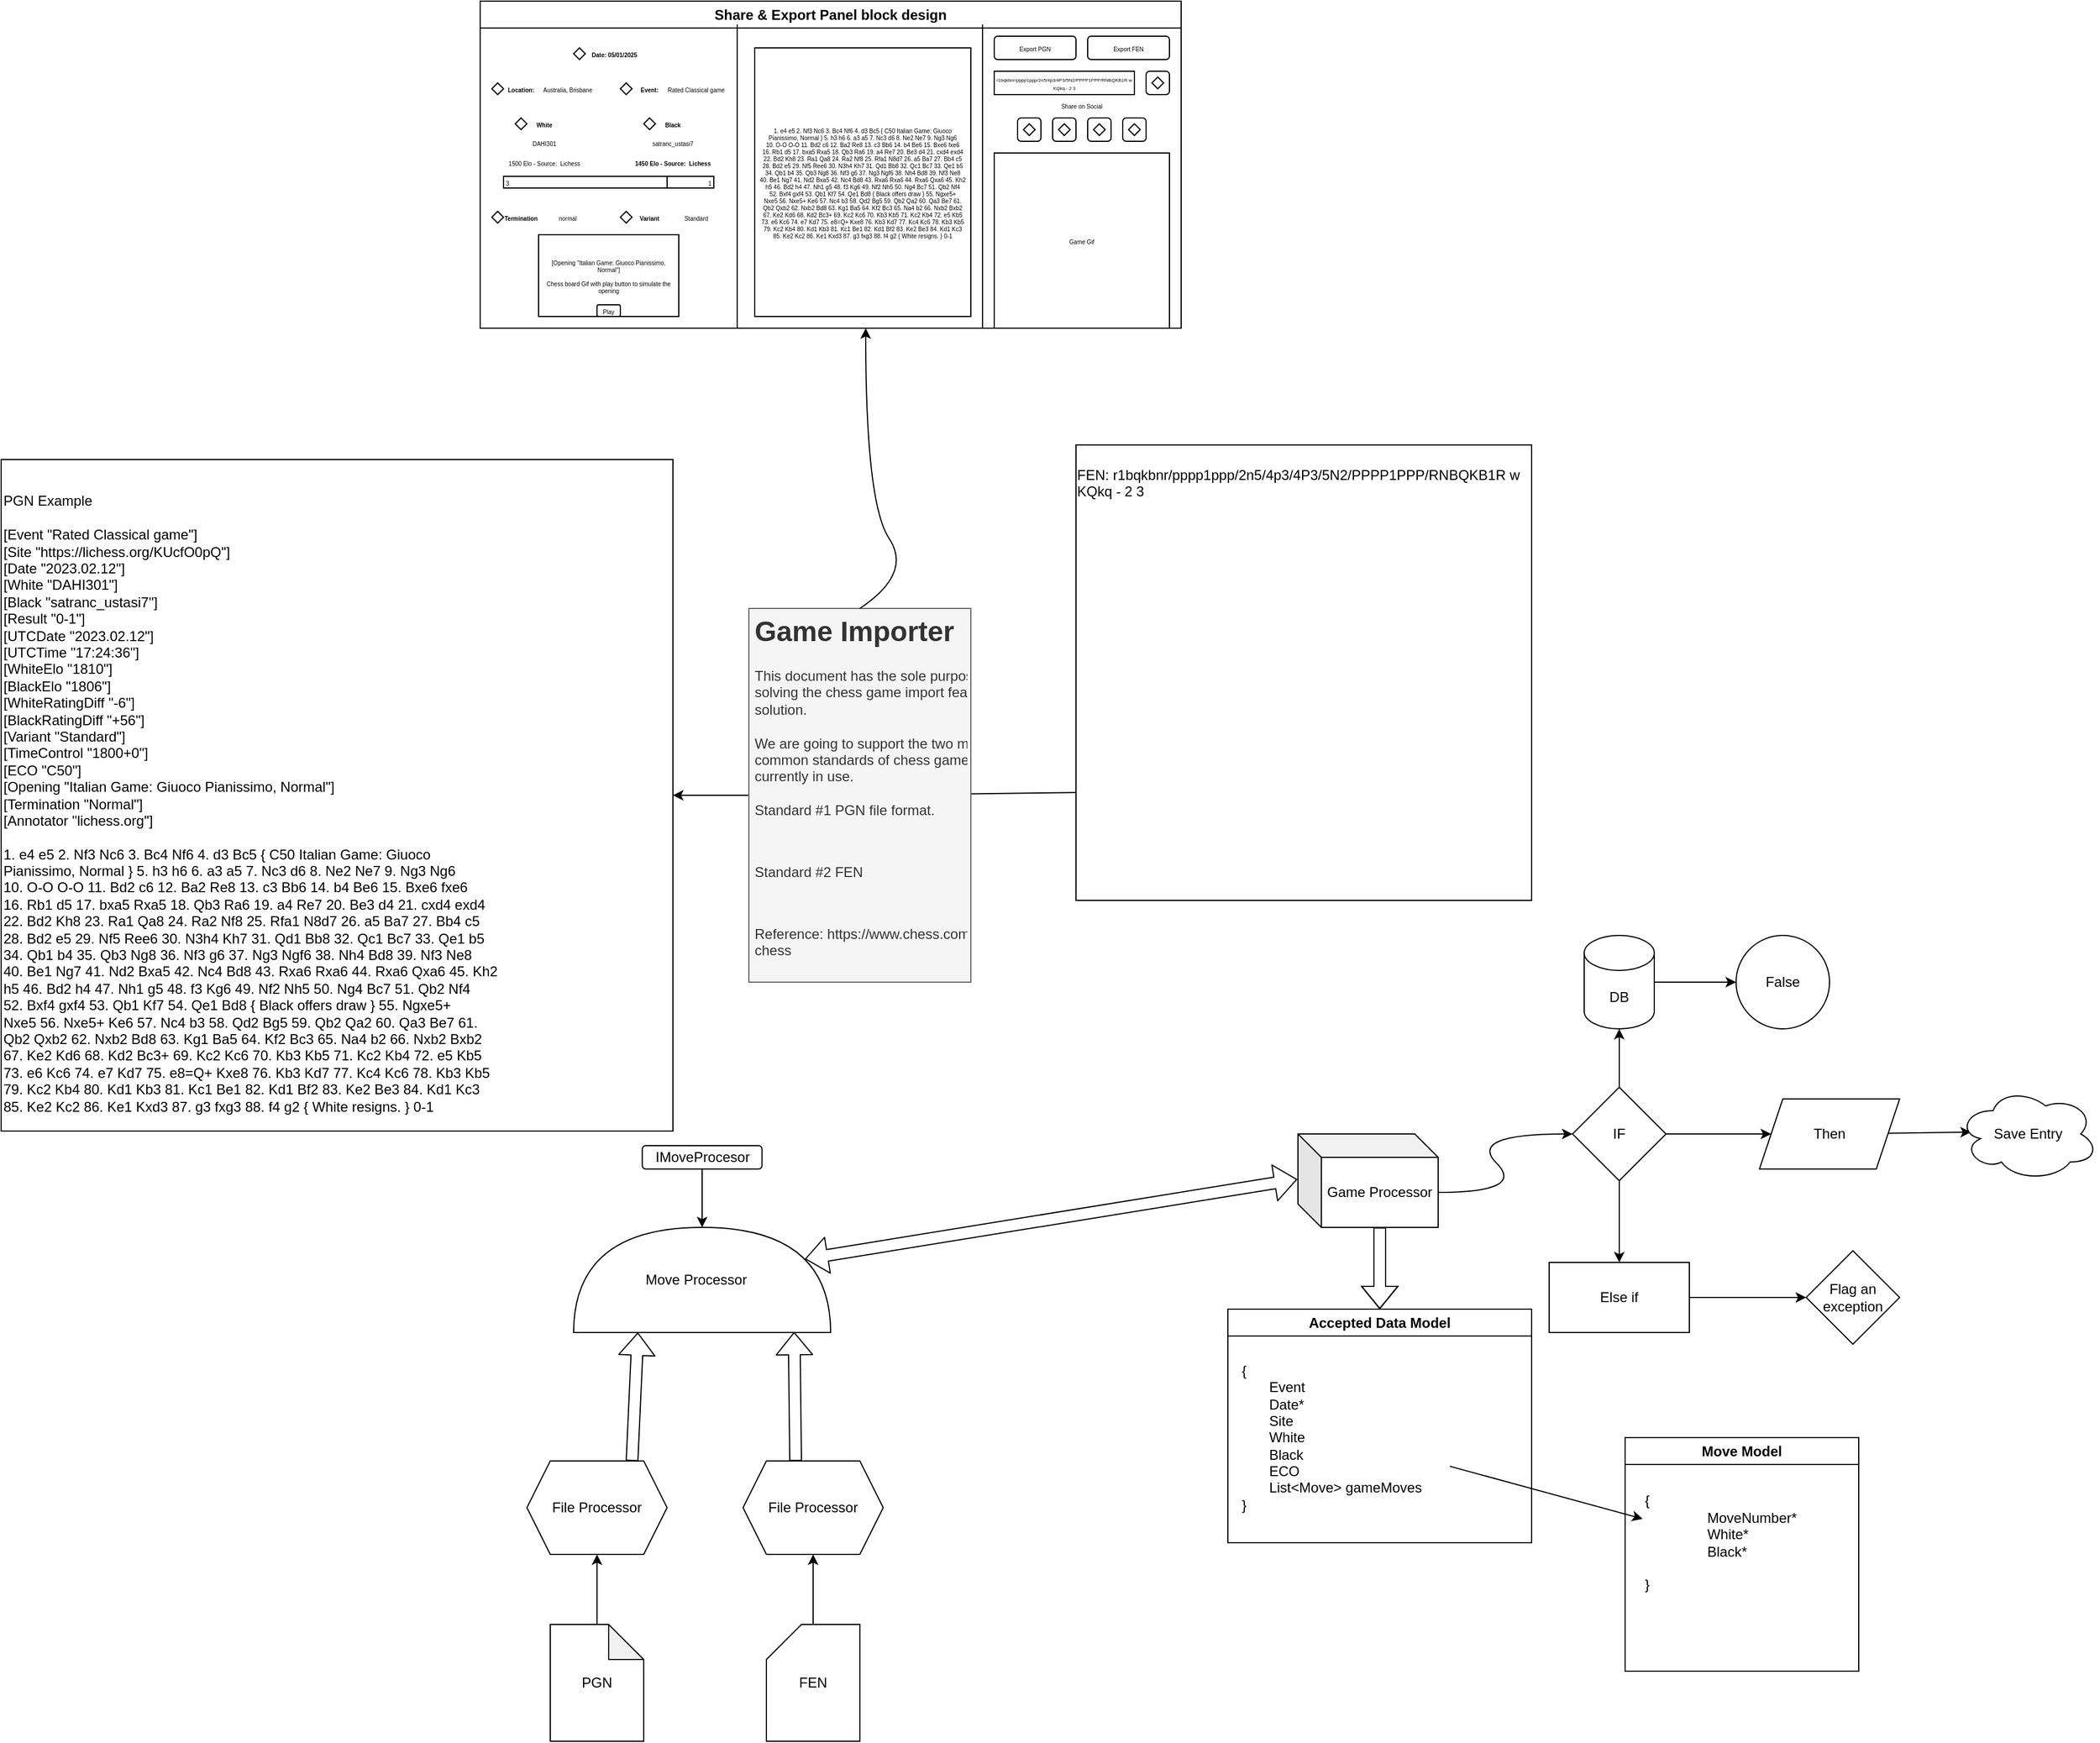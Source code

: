 <mxfile>
    <diagram id="cmecJaTW8b3Xt6wgYi1p" name="Page-1">
        <mxGraphModel dx="1493" dy="1635" grid="1" gridSize="10" guides="1" tooltips="1" connect="1" arrows="1" fold="1" page="1" pageScale="1" pageWidth="850" pageHeight="1100" math="0" shadow="0">
            <root>
                <mxCell id="0"/>
                <mxCell id="1" parent="0"/>
                <mxCell id="4" style="edgeStyle=none;html=1;" parent="1" source="2" target="3" edge="1">
                    <mxGeometry relative="1" as="geometry"/>
                </mxCell>
                <mxCell id="6" style="edgeStyle=none;html=1;entryX=1;entryY=0.75;entryDx=0;entryDy=0;" parent="1" source="2" target="5" edge="1">
                    <mxGeometry relative="1" as="geometry"/>
                </mxCell>
                <mxCell id="2" value="&lt;h1&gt;Game Importer&lt;/h1&gt;&lt;p&gt;This document has the sole purpose of solving the chess game import feature in our solution.&amp;nbsp;&lt;br&gt;&lt;br&gt;We are going to support the two most common standards of chess game files currently in use.&lt;br&gt;&lt;br&gt;Standard #1 PGN file format.&lt;/p&gt;&lt;p&gt;&lt;br&gt;&lt;/p&gt;&lt;p&gt;Standard #2 FEN&lt;/p&gt;&lt;p&gt;&lt;br&gt;&lt;/p&gt;&lt;p&gt;&lt;span style=&quot;background-color: initial;&quot;&gt;Reference:&amp;nbsp;https://www.chess.com/terms/fen-chess&lt;/span&gt;&lt;br&gt;&lt;/p&gt;" style="text;html=1;strokeColor=#666666;fillColor=#f5f5f5;spacing=5;spacingTop=-20;whiteSpace=wrap;overflow=hidden;rounded=0;fontColor=#333333;" parent="1" vertex="1">
                    <mxGeometry x="40" y="120" width="190" height="320" as="geometry"/>
                </mxCell>
                <mxCell id="3" value="&lt;br&gt;PGN Example&lt;br&gt;&lt;br&gt;[Event &quot;Rated Classical game&quot;]&lt;br&gt;[Site &quot;https://lichess.org/KUcfO0pQ&quot;]&lt;br&gt;[Date &quot;2023.02.12&quot;]&lt;br&gt;[White &quot;DAHI301&quot;]&lt;br&gt;[Black &quot;satranc_ustasi7&quot;]&lt;br&gt;[Result &quot;0-1&quot;]&lt;br&gt;[UTCDate &quot;2023.02.12&quot;]&lt;br&gt;[UTCTime &quot;17:24:36&quot;]&lt;br&gt;[WhiteElo &quot;1810&quot;]&lt;br&gt;[BlackElo &quot;1806&quot;]&lt;br&gt;[WhiteRatingDiff &quot;-6&quot;]&lt;br&gt;[BlackRatingDiff &quot;+56&quot;]&lt;br&gt;[Variant &quot;Standard&quot;]&lt;br&gt;[TimeControl &quot;1800+0&quot;]&lt;br&gt;[ECO &quot;C50&quot;]&lt;br&gt;[Opening &quot;Italian Game: Giuoco Pianissimo, Normal&quot;]&lt;br&gt;[Termination &quot;Normal&quot;]&lt;br&gt;[Annotator &quot;lichess.org&quot;]&lt;br&gt;&lt;br&gt;1. e4 e5 2. Nf3 Nc6 3. Bc4 Nf6 4. d3 Bc5 { C50 Italian Game: Giuoco &lt;br&gt;Pianissimo, Normal } 5. h3 h6 6. a3 a5 7. Nc3 d6 8. Ne2 Ne7 9. Ng3 Ng6 &lt;br&gt;10. O-O O-O 11. Bd2 c6 12. Ba2 Re8 13. c3 Bb6 14. b4 Be6 15. Bxe6 fxe6 &lt;br&gt;16. Rb1 d5 17. bxa5 Rxa5 18. Qb3 Ra6 19. a4 Re7 20. Be3 d4 21. cxd4 exd4&lt;br&gt; 22. Bd2 Kh8 23. Ra1 Qa8 24. Ra2 Nf8 25. Rfa1 N8d7 26. a5 Ba7 27. Bb4 c5&lt;br&gt; 28. Bd2 e5 29. Nf5 Ree6 30. N3h4 Kh7 31. Qd1 Bb8 32. Qc1 Bc7 33. Qe1 b5&lt;br&gt; 34. Qb1 b4 35. Qb3 Ng8 36. Nf3 g6 37. Ng3 Ngf6 38. Nh4 Bd8 39. Nf3 Ne8 &lt;br&gt;40. Be1 Ng7 41. Nd2 Bxa5 42. Nc4 Bd8 43. Rxa6 Rxa6 44. Rxa6 Qxa6 45. Kh2&lt;br&gt; h5 46. Bd2 h4 47. Nh1 g5 48. f3 Kg6 49. Nf2 Nh5 50. Ng4 Bc7 51. Qb2 Nf4&lt;br&gt; 52. Bxf4 gxf4 53. Qb1 Kf7 54. Qe1 Bd8 { Black offers draw } 55. Ngxe5+ &lt;br&gt;Nxe5 56. Nxe5+ Ke6 57. Nc4 b3 58. Qd2 Bg5 59. Qb2 Qa2 60. Qa3 Be7 61. &lt;br&gt;Qb2 Qxb2 62. Nxb2 Bd8 63. Kg1 Ba5 64. Kf2 Bc3 65. Na4 b2 66. Nxb2 Bxb2 &lt;br&gt;67. Ke2 Kd6 68. Kd2 Bc3+ 69. Kc2 Kc6 70. Kb3 Kb5 71. Kc2 Kb4 72. e5 Kb5 &lt;br&gt;73. e6 Kc6 74. e7 Kd7 75. e8=Q+ Kxe8 76. Kb3 Kd7 77. Kc4 Kc6 78. Kb3 Kb5&lt;br&gt; 79. Kc2 Kb4 80. Kd1 Kb3 81. Kc1 Be1 82. Kd1 Bf2 83. Ke2 Be3 84. Kd1 Kc3&lt;br&gt; 85. Ke2 Kc2 86. Ke1 Kxd3 87. g3 fxg3 88. f4 g2 { White resigns. } 0-1" style="whiteSpace=wrap;html=1;aspect=fixed;align=left;" parent="1" vertex="1">
                    <mxGeometry x="-600" y="-7.5" width="575" height="575" as="geometry"/>
                </mxCell>
                <mxCell id="5" value="&lt;p style=&quot;text-align: left;&quot;&gt;FEN:&amp;nbsp;r1bqkbnr/pppp1ppp/2n5/4p3/4P3/5N2/PPPP1PPP/RNBQKB1R w KQkq - 2 3&lt;br&gt;&lt;/p&gt;&lt;div style=&quot;text-align: left;&quot;&gt;&lt;br&gt;&lt;/div&gt;" style="whiteSpace=wrap;html=1;aspect=fixed;verticalAlign=top;" parent="1" vertex="1">
                    <mxGeometry x="320" y="-20" width="390" height="390" as="geometry"/>
                </mxCell>
                <mxCell id="10" style="edgeStyle=none;html=1;" parent="1" source="7" target="9" edge="1">
                    <mxGeometry relative="1" as="geometry"/>
                </mxCell>
                <mxCell id="7" value="PGN" style="shape=note;whiteSpace=wrap;html=1;backgroundOutline=1;darkOpacity=0.05;" parent="1" vertex="1">
                    <mxGeometry x="-130" y="990" width="80" height="100" as="geometry"/>
                </mxCell>
                <mxCell id="12" style="edgeStyle=none;html=1;entryX=0.5;entryY=1;entryDx=0;entryDy=0;" parent="1" source="8" target="11" edge="1">
                    <mxGeometry relative="1" as="geometry"/>
                </mxCell>
                <mxCell id="8" value="FEN" style="shape=card;whiteSpace=wrap;html=1;" parent="1" vertex="1">
                    <mxGeometry x="55" y="990" width="80" height="100" as="geometry"/>
                </mxCell>
                <mxCell id="9" value="File Processor" style="shape=hexagon;perimeter=hexagonPerimeter2;whiteSpace=wrap;html=1;fixedSize=1;" parent="1" vertex="1">
                    <mxGeometry x="-150" y="850" width="120" height="80" as="geometry"/>
                </mxCell>
                <mxCell id="11" value="File Processor" style="shape=hexagon;perimeter=hexagonPerimeter2;whiteSpace=wrap;html=1;fixedSize=1;" parent="1" vertex="1">
                    <mxGeometry x="35" y="850" width="120" height="80" as="geometry"/>
                </mxCell>
                <mxCell id="13" value="Game Processor" style="shape=cube;whiteSpace=wrap;html=1;boundedLbl=1;backgroundOutline=1;darkOpacity=0.05;darkOpacity2=0.1;" parent="1" vertex="1">
                    <mxGeometry x="510" y="570" width="120" height="80" as="geometry"/>
                </mxCell>
                <mxCell id="23" value="" style="edgeStyle=none;html=1;" parent="1" source="14" target="22" edge="1">
                    <mxGeometry relative="1" as="geometry"/>
                </mxCell>
                <mxCell id="14" value="DB" style="shape=cylinder3;whiteSpace=wrap;html=1;boundedLbl=1;backgroundOutline=1;size=15;" parent="1" vertex="1">
                    <mxGeometry x="755" y="400" width="60" height="80" as="geometry"/>
                </mxCell>
                <mxCell id="18" style="edgeStyle=none;html=1;" parent="1" source="15" target="14" edge="1">
                    <mxGeometry relative="1" as="geometry"/>
                </mxCell>
                <mxCell id="19" style="edgeStyle=none;html=1;" parent="1" source="15" edge="1">
                    <mxGeometry relative="1" as="geometry">
                        <mxPoint x="915" y="570" as="targetPoint"/>
                    </mxGeometry>
                </mxCell>
                <mxCell id="27" value="" style="edgeStyle=none;html=1;" parent="1" source="15" target="26" edge="1">
                    <mxGeometry relative="1" as="geometry"/>
                </mxCell>
                <mxCell id="15" value="IF" style="rhombus;whiteSpace=wrap;html=1;" parent="1" vertex="1">
                    <mxGeometry x="745" y="530" width="80" height="80" as="geometry"/>
                </mxCell>
                <mxCell id="17" value="" style="curved=1;endArrow=classic;html=1;exitX=0;exitY=0;exitDx=120;exitDy=50;exitPerimeter=0;entryX=0;entryY=0.5;entryDx=0;entryDy=0;" parent="1" source="13" target="15" edge="1">
                    <mxGeometry width="50" height="50" relative="1" as="geometry">
                        <mxPoint x="655" y="620" as="sourcePoint"/>
                        <mxPoint x="705" y="570" as="targetPoint"/>
                        <Array as="points">
                            <mxPoint x="705" y="620"/>
                            <mxPoint x="655" y="570"/>
                        </Array>
                    </mxGeometry>
                </mxCell>
                <mxCell id="25" style="edgeStyle=none;html=1;entryX=0.092;entryY=0.48;entryDx=0;entryDy=0;entryPerimeter=0;" parent="1" source="21" target="24" edge="1">
                    <mxGeometry relative="1" as="geometry"/>
                </mxCell>
                <mxCell id="21" value="Then" style="shape=parallelogram;perimeter=parallelogramPerimeter;whiteSpace=wrap;html=1;fixedSize=1;" parent="1" vertex="1">
                    <mxGeometry x="905" y="540" width="120" height="60" as="geometry"/>
                </mxCell>
                <mxCell id="22" value="False" style="ellipse;whiteSpace=wrap;html=1;" parent="1" vertex="1">
                    <mxGeometry x="885" y="400" width="80" height="80" as="geometry"/>
                </mxCell>
                <mxCell id="24" value="Save Entry" style="ellipse;shape=cloud;whiteSpace=wrap;html=1;" parent="1" vertex="1">
                    <mxGeometry x="1075" y="530" width="120" height="80" as="geometry"/>
                </mxCell>
                <mxCell id="29" value="" style="edgeStyle=none;html=1;" parent="1" source="26" target="28" edge="1">
                    <mxGeometry relative="1" as="geometry"/>
                </mxCell>
                <mxCell id="26" value="Else if" style="whiteSpace=wrap;html=1;" parent="1" vertex="1">
                    <mxGeometry x="725" y="680" width="120" height="60" as="geometry"/>
                </mxCell>
                <mxCell id="28" value="Flag an exception" style="rhombus;whiteSpace=wrap;html=1;" parent="1" vertex="1">
                    <mxGeometry x="945" y="670" width="80" height="80" as="geometry"/>
                </mxCell>
                <mxCell id="58" value="" style="shape=flexArrow;endArrow=classic;html=1;exitX=0;exitY=0;exitDx=70;exitDy=80;exitPerimeter=0;" parent="1" source="13" edge="1">
                    <mxGeometry width="50" height="50" relative="1" as="geometry">
                        <mxPoint x="560" y="567.5" as="sourcePoint"/>
                        <mxPoint x="580" y="720" as="targetPoint"/>
                        <Array as="points">
                            <mxPoint x="580" y="680"/>
                        </Array>
                    </mxGeometry>
                </mxCell>
                <mxCell id="59" value="Accepted Data Model" style="swimlane;whiteSpace=wrap;html=1;" parent="1" vertex="1">
                    <mxGeometry x="450" y="720" width="260" height="200" as="geometry"/>
                </mxCell>
                <mxCell id="60" value="{&lt;br&gt;&amp;nbsp; &amp;nbsp; &amp;nbsp; &amp;nbsp;Event&lt;br&gt;&amp;nbsp; &amp;nbsp; &amp;nbsp; &amp;nbsp;Date*&lt;br&gt;&amp;nbsp; &amp;nbsp; &amp;nbsp; &amp;nbsp;Site&lt;br&gt;&amp;nbsp; &amp;nbsp; &amp;nbsp; &amp;nbsp;White&lt;br&gt;&amp;nbsp; &amp;nbsp; &amp;nbsp; &amp;nbsp;Black&lt;br&gt;&amp;nbsp; &amp;nbsp; &amp;nbsp; &amp;nbsp;ECO&lt;br&gt;&amp;nbsp; &amp;nbsp; &amp;nbsp; &amp;nbsp;List&amp;lt;Move&amp;gt; gameMoves&lt;br&gt;}" style="text;html=1;align=left;verticalAlign=middle;resizable=0;points=[];autosize=1;strokeColor=none;fillColor=none;" parent="59" vertex="1">
                    <mxGeometry x="10" y="40" width="180" height="140" as="geometry"/>
                </mxCell>
                <mxCell id="61" value="Move Model" style="swimlane;whiteSpace=wrap;html=1;startSize=23;" parent="1" vertex="1">
                    <mxGeometry x="790" y="830" width="200" height="200" as="geometry"/>
                </mxCell>
                <mxCell id="62" value="{&lt;br&gt;&lt;span style=&quot;white-space: pre;&quot;&gt;&#9;&lt;span style=&quot;white-space: pre;&quot;&gt;&#9;&lt;/span&gt;&lt;/span&gt;MoveNumber*&lt;br&gt;&lt;span style=&quot;white-space: pre;&quot;&gt;&#9;&lt;span style=&quot;white-space: pre;&quot;&gt;&#9;&lt;/span&gt;&lt;/span&gt;White*&lt;br&gt;&lt;span style=&quot;white-space: pre;&quot;&gt;&#9;&lt;span style=&quot;white-space: pre;&quot;&gt;&#9;&lt;/span&gt;&lt;/span&gt;Black*&lt;br&gt;&lt;span style=&quot;white-space: pre;&quot;&gt;&#9;&lt;/span&gt;&lt;br&gt;}" style="text;html=1;align=left;verticalAlign=middle;resizable=0;points=[];autosize=1;strokeColor=none;fillColor=none;" parent="61" vertex="1">
                    <mxGeometry x="15" y="40" width="150" height="100" as="geometry"/>
                </mxCell>
                <mxCell id="63" style="edgeStyle=none;html=1;" parent="1" source="60" target="62" edge="1">
                    <mxGeometry relative="1" as="geometry"/>
                </mxCell>
                <mxCell id="64" value="" style="shape=or;whiteSpace=wrap;html=1;rotation=-90;" parent="1" vertex="1">
                    <mxGeometry x="-45" y="585" width="90" height="220" as="geometry"/>
                </mxCell>
                <mxCell id="65" value="Move Processor" style="text;html=1;strokeColor=none;fillColor=none;align=center;verticalAlign=middle;whiteSpace=wrap;rounded=0;" parent="1" vertex="1">
                    <mxGeometry x="-55" y="680" width="100" height="30" as="geometry"/>
                </mxCell>
                <mxCell id="72" style="edgeStyle=none;html=1;" parent="1" source="66" target="64" edge="1">
                    <mxGeometry relative="1" as="geometry"/>
                </mxCell>
                <mxCell id="66" value="IMoveProcesor" style="rounded=1;whiteSpace=wrap;html=1;" parent="1" vertex="1">
                    <mxGeometry x="-51.25" y="580" width="102.5" height="20" as="geometry"/>
                </mxCell>
                <mxCell id="70" value="" style="shape=flexArrow;endArrow=classic;html=1;entryX=0.005;entryY=0.858;entryDx=0;entryDy=0;entryPerimeter=0;exitX=0.375;exitY=0;exitDx=0;exitDy=0;" parent="1" source="11" target="64" edge="1">
                    <mxGeometry width="50" height="50" relative="1" as="geometry">
                        <mxPoint x="140" y="870" as="sourcePoint"/>
                        <mxPoint x="190" y="820" as="targetPoint"/>
                    </mxGeometry>
                </mxCell>
                <mxCell id="71" value="" style="shape=flexArrow;endArrow=classic;html=1;entryX=0;entryY=0.25;entryDx=0;entryDy=0;entryPerimeter=0;" parent="1" target="64" edge="1">
                    <mxGeometry width="50" height="50" relative="1" as="geometry">
                        <mxPoint x="-60" y="850" as="sourcePoint"/>
                        <mxPoint x="-10" y="800" as="targetPoint"/>
                    </mxGeometry>
                </mxCell>
                <mxCell id="73" value="" style="shape=flexArrow;endArrow=classic;startArrow=classic;html=1;entryX=-0.005;entryY=0.485;entryDx=0;entryDy=0;entryPerimeter=0;exitX=0.7;exitY=0.9;exitDx=0;exitDy=0;exitPerimeter=0;" parent="1" source="64" target="13" edge="1">
                    <mxGeometry width="100" height="100" relative="1" as="geometry">
                        <mxPoint x="100" y="690" as="sourcePoint"/>
                        <mxPoint x="200" y="590" as="targetPoint"/>
                    </mxGeometry>
                </mxCell>
                <mxCell id="74" value="Share &amp;amp; Export Panel block design" style="swimlane;whiteSpace=wrap;html=1;" vertex="1" parent="1">
                    <mxGeometry x="-190" y="-400" width="600" height="280" as="geometry"/>
                </mxCell>
                <mxCell id="75" value="" style="endArrow=none;html=1;" edge="1" parent="74">
                    <mxGeometry width="50" height="50" relative="1" as="geometry">
                        <mxPoint x="220" y="280" as="sourcePoint"/>
                        <mxPoint x="220" y="20" as="targetPoint"/>
                    </mxGeometry>
                </mxCell>
                <mxCell id="76" value="" style="endArrow=none;html=1;" edge="1" parent="74">
                    <mxGeometry width="50" height="50" relative="1" as="geometry">
                        <mxPoint x="430" y="280" as="sourcePoint"/>
                        <mxPoint x="430" y="20" as="targetPoint"/>
                    </mxGeometry>
                </mxCell>
                <mxCell id="77" value="&lt;h6 style=&quot;font-size: 5px;&quot;&gt;Location:&lt;/h6&gt;" style="text;html=1;strokeColor=none;fillColor=none;align=center;verticalAlign=middle;whiteSpace=wrap;rounded=0;fontSize=5;" vertex="1" parent="74">
                    <mxGeometry x="-10" y="60" width="90" height="30" as="geometry"/>
                </mxCell>
                <mxCell id="78" value="" style="rhombus;whiteSpace=wrap;html=1;" vertex="1" parent="74">
                    <mxGeometry x="10" y="70" width="10" height="10" as="geometry"/>
                </mxCell>
                <mxCell id="79" value="&lt;h6 style=&quot;font-size: 5px;&quot;&gt;&lt;span style=&quot;font-weight: normal; font-size: 5px;&quot;&gt;Australia, Brisbane&lt;/span&gt;&lt;/h6&gt;" style="text;html=1;strokeColor=none;fillColor=none;align=center;verticalAlign=middle;whiteSpace=wrap;rounded=0;fontStyle=0;fontSize=5;" vertex="1" parent="74">
                    <mxGeometry x="30" y="60" width="90" height="30" as="geometry"/>
                </mxCell>
                <mxCell id="81" value="&lt;h6 style=&quot;font-size: 5px;&quot;&gt;Event:&lt;/h6&gt;" style="text;html=1;strokeColor=none;fillColor=none;align=center;verticalAlign=middle;whiteSpace=wrap;rounded=0;fontSize=5;" vertex="1" parent="74">
                    <mxGeometry x="100" y="60" width="90" height="30" as="geometry"/>
                </mxCell>
                <mxCell id="82" value="" style="rhombus;whiteSpace=wrap;html=1;" vertex="1" parent="74">
                    <mxGeometry x="120" y="70" width="10" height="10" as="geometry"/>
                </mxCell>
                <mxCell id="83" value="&lt;h6 style=&quot;font-size: 5px;&quot;&gt;&lt;span style=&quot;font-weight: 400; text-align: left;&quot;&gt;Rated Classical game&lt;/span&gt;&lt;br&gt;&lt;/h6&gt;" style="text;html=1;strokeColor=none;fillColor=none;align=center;verticalAlign=middle;whiteSpace=wrap;rounded=0;fontStyle=0;fontSize=5;" vertex="1" parent="74">
                    <mxGeometry x="140" y="60" width="90" height="30" as="geometry"/>
                </mxCell>
                <mxCell id="89" value="&lt;h6 style=&quot;font-size: 5px;&quot;&gt;White&lt;/h6&gt;" style="text;html=1;strokeColor=none;fillColor=none;align=center;verticalAlign=middle;whiteSpace=wrap;rounded=0;fontSize=5;" vertex="1" parent="74">
                    <mxGeometry x="10" y="90" width="90" height="30" as="geometry"/>
                </mxCell>
                <mxCell id="90" value="" style="rhombus;whiteSpace=wrap;html=1;" vertex="1" parent="74">
                    <mxGeometry x="30" y="100" width="10" height="10" as="geometry"/>
                </mxCell>
                <mxCell id="91" value="&lt;h6 style=&quot;font-size: 5px;&quot;&gt;&lt;span style=&quot;font-weight: 400; text-align: left;&quot;&gt;DAHI301&lt;/span&gt;&lt;br&gt;&lt;/h6&gt;&lt;h6 style=&quot;font-size: 5px;&quot;&gt;&lt;span style=&quot;font-weight: 400; text-align: left;&quot;&gt;1500 Elo - Source:&amp;nbsp; Lichess&lt;/span&gt;&lt;/h6&gt;" style="text;html=1;strokeColor=none;fillColor=none;align=center;verticalAlign=middle;whiteSpace=wrap;rounded=0;fontStyle=0;fontSize=5;" vertex="1" parent="74">
                    <mxGeometry x="10" y="115" width="90" height="30" as="geometry"/>
                </mxCell>
                <mxCell id="92" value="&lt;h6 style=&quot;font-size: 5px;&quot;&gt;Black&lt;/h6&gt;" style="text;html=1;strokeColor=none;fillColor=none;align=center;verticalAlign=middle;whiteSpace=wrap;rounded=0;fontSize=5;" vertex="1" parent="74">
                    <mxGeometry x="120" y="90" width="90" height="30" as="geometry"/>
                </mxCell>
                <mxCell id="93" value="" style="rhombus;whiteSpace=wrap;html=1;" vertex="1" parent="74">
                    <mxGeometry x="140" y="100" width="10" height="10" as="geometry"/>
                </mxCell>
                <mxCell id="94" value="&lt;h6 style=&quot;font-size: 5px;&quot;&gt;&lt;span style=&quot;font-weight: 400; text-align: left;&quot;&gt;satranc_ustasi7&lt;/span&gt;&lt;br&gt;&lt;/h6&gt;&lt;h6 style=&quot;font-size: 5px;&quot;&gt;1450 Elo - Source:&amp;nbsp; Lichess&lt;span style=&quot;font-weight: 400; text-align: left;&quot;&gt;&lt;br&gt;&lt;/span&gt;&lt;/h6&gt;" style="text;html=1;strokeColor=none;fillColor=none;align=center;verticalAlign=middle;whiteSpace=wrap;rounded=0;fontStyle=0;fontSize=5;" vertex="1" parent="74">
                    <mxGeometry x="120" y="115" width="90" height="30" as="geometry"/>
                </mxCell>
                <mxCell id="95" value="&lt;h6 style=&quot;font-size: 5px;&quot;&gt;Date: 05/01/2025&lt;/h6&gt;" style="text;html=1;strokeColor=none;fillColor=none;align=center;verticalAlign=middle;whiteSpace=wrap;rounded=0;fontSize=5;" vertex="1" parent="74">
                    <mxGeometry x="70" y="30" width="90" height="30" as="geometry"/>
                </mxCell>
                <mxCell id="96" value="" style="rhombus;whiteSpace=wrap;html=1;" vertex="1" parent="74">
                    <mxGeometry x="80" y="40" width="10" height="10" as="geometry"/>
                </mxCell>
                <mxCell id="97" value="3" style="rounded=0;whiteSpace=wrap;html=1;fontSize=5;align=left;" vertex="1" parent="74">
                    <mxGeometry x="20" y="150" width="140" height="10" as="geometry"/>
                </mxCell>
                <mxCell id="98" value="1" style="rounded=0;whiteSpace=wrap;html=1;fontSize=5;align=right;" vertex="1" parent="74">
                    <mxGeometry x="160" y="150" width="40" height="10" as="geometry"/>
                </mxCell>
                <mxCell id="99" value="&lt;h6 style=&quot;font-size: 5px;&quot;&gt;Termination&lt;/h6&gt;" style="text;html=1;strokeColor=none;fillColor=none;align=center;verticalAlign=middle;whiteSpace=wrap;rounded=0;fontSize=5;" vertex="1" parent="74">
                    <mxGeometry x="-10" y="170" width="90" height="30" as="geometry"/>
                </mxCell>
                <mxCell id="100" value="" style="rhombus;whiteSpace=wrap;html=1;" vertex="1" parent="74">
                    <mxGeometry x="10" y="180" width="10" height="10" as="geometry"/>
                </mxCell>
                <mxCell id="101" value="&lt;h6 style=&quot;font-size: 5px;&quot;&gt;&lt;span style=&quot;font-weight: normal; font-size: 5px;&quot;&gt;normal&lt;/span&gt;&lt;/h6&gt;" style="text;html=1;strokeColor=none;fillColor=none;align=center;verticalAlign=middle;whiteSpace=wrap;rounded=0;fontStyle=0;fontSize=5;" vertex="1" parent="74">
                    <mxGeometry x="30" y="170" width="90" height="30" as="geometry"/>
                </mxCell>
                <mxCell id="102" value="&lt;h6 style=&quot;font-size: 5px;&quot;&gt;Variant&lt;/h6&gt;" style="text;html=1;strokeColor=none;fillColor=none;align=center;verticalAlign=middle;whiteSpace=wrap;rounded=0;fontSize=5;" vertex="1" parent="74">
                    <mxGeometry x="100" y="170" width="90" height="30" as="geometry"/>
                </mxCell>
                <mxCell id="103" value="" style="rhombus;whiteSpace=wrap;html=1;" vertex="1" parent="74">
                    <mxGeometry x="120" y="180" width="10" height="10" as="geometry"/>
                </mxCell>
                <mxCell id="104" value="&lt;h6 style=&quot;font-size: 5px;&quot;&gt;&lt;span style=&quot;font-weight: 400; text-align: left;&quot;&gt;Standard&lt;/span&gt;&lt;br&gt;&lt;/h6&gt;" style="text;html=1;strokeColor=none;fillColor=none;align=center;verticalAlign=middle;whiteSpace=wrap;rounded=0;fontStyle=0;fontSize=5;" vertex="1" parent="74">
                    <mxGeometry x="140" y="170" width="90" height="30" as="geometry"/>
                </mxCell>
                <mxCell id="106" value="&lt;span style=&quot;text-align: left;&quot;&gt;&lt;font style=&quot;font-size: 5px;&quot;&gt;[Opening &quot;Italian Game: Giuoco Pianissimo, Normal&quot;]&lt;br&gt;&lt;/font&gt;&lt;/span&gt;&lt;br&gt;Chess board Gif with play button to simulate the opening" style="rounded=0;whiteSpace=wrap;html=1;fontSize=5;" vertex="1" parent="74">
                    <mxGeometry x="50" y="200" width="120" height="70" as="geometry"/>
                </mxCell>
                <mxCell id="107" value="Play" style="rounded=1;whiteSpace=wrap;html=1;fontSize=5;" vertex="1" parent="74">
                    <mxGeometry x="100" y="260" width="20" height="10" as="geometry"/>
                </mxCell>
                <mxCell id="108" value="&lt;font style=&quot;font-size: 5px;&quot;&gt;&lt;span style=&quot;text-align: left;&quot;&gt;1. e4 e5 2. Nf3 Nc6 3. Bc4 Nf6 4. d3 Bc5 { C50 Italian Game: Giuoco&lt;/span&gt;&lt;br style=&quot;text-align: left;&quot;&gt;&lt;span style=&quot;text-align: left;&quot;&gt;Pianissimo, Normal } 5. h3 h6 6. a3 a5 7. Nc3 d6 8. Ne2 Ne7 9. Ng3 Ng6&lt;/span&gt;&lt;br style=&quot;text-align: left;&quot;&gt;&lt;span style=&quot;text-align: left;&quot;&gt;10. O-O O-O 11. Bd2 c6 12. Ba2 Re8 13. c3 Bb6 14. b4 Be6 15. Bxe6 fxe6&lt;/span&gt;&lt;br style=&quot;text-align: left;&quot;&gt;&lt;span style=&quot;text-align: left;&quot;&gt;16. Rb1 d5 17. bxa5 Rxa5 18. Qb3 Ra6 19. a4 Re7 20. Be3 d4 21. cxd4 exd4&lt;/span&gt;&lt;br style=&quot;text-align: left;&quot;&gt;&lt;span style=&quot;text-align: left;&quot;&gt;22. Bd2 Kh8 23. Ra1 Qa8 24. Ra2 Nf8 25. Rfa1 N8d7 26. a5 Ba7 27. Bb4 c5&lt;/span&gt;&lt;br style=&quot;text-align: left;&quot;&gt;&lt;span style=&quot;text-align: left;&quot;&gt;28. Bd2 e5 29. Nf5 Ree6 30. N3h4 Kh7 31. Qd1 Bb8 32. Qc1 Bc7 33. Qe1 b5&lt;/span&gt;&lt;br style=&quot;text-align: left;&quot;&gt;&lt;span style=&quot;text-align: left;&quot;&gt;34. Qb1 b4 35. Qb3 Ng8 36. Nf3 g6 37. Ng3 Ngf6 38. Nh4 Bd8 39. Nf3 Ne8&lt;/span&gt;&lt;br style=&quot;text-align: left;&quot;&gt;&lt;span style=&quot;text-align: left;&quot;&gt;40. Be1 Ng7 41. Nd2 Bxa5 42. Nc4 Bd8 43. Rxa6 Rxa6 44. Rxa6 Qxa6 45. Kh2&lt;/span&gt;&lt;br style=&quot;text-align: left;&quot;&gt;&lt;span style=&quot;text-align: left;&quot;&gt;h5 46. Bd2 h4 47. Nh1 g5 48. f3 Kg6 49. Nf2 Nh5 50. Ng4 Bc7 51. Qb2 Nf4&lt;/span&gt;&lt;br style=&quot;text-align: left;&quot;&gt;&lt;span style=&quot;text-align: left;&quot;&gt;52. Bxf4 gxf4 53. Qb1 Kf7 54. Qe1 Bd8 { Black offers draw } 55. Ngxe5+&lt;/span&gt;&lt;br style=&quot;text-align: left;&quot;&gt;&lt;span style=&quot;text-align: left;&quot;&gt;Nxe5 56. Nxe5+ Ke6 57. Nc4 b3 58. Qd2 Bg5 59. Qb2 Qa2 60. Qa3 Be7 61.&lt;/span&gt;&lt;br style=&quot;text-align: left;&quot;&gt;&lt;span style=&quot;text-align: left;&quot;&gt;Qb2 Qxb2 62. Nxb2 Bd8 63. Kg1 Ba5 64. Kf2 Bc3 65. Na4 b2 66. Nxb2 Bxb2&lt;/span&gt;&lt;br style=&quot;text-align: left;&quot;&gt;&lt;span style=&quot;text-align: left;&quot;&gt;67. Ke2 Kd6 68. Kd2 Bc3+ 69. Kc2 Kc6 70. Kb3 Kb5 71. Kc2 Kb4 72. e5 Kb5&lt;/span&gt;&lt;br style=&quot;text-align: left;&quot;&gt;&lt;span style=&quot;text-align: left;&quot;&gt;73. e6 Kc6 74. e7 Kd7 75. e8=Q+ Kxe8 76. Kb3 Kd7 77. Kc4 Kc6 78. Kb3 Kb5&lt;/span&gt;&lt;br style=&quot;text-align: left;&quot;&gt;&lt;span style=&quot;text-align: left;&quot;&gt;79. Kc2 Kb4 80. Kd1 Kb3 81. Kc1 Be1 82. Kd1 Bf2 83. Ke2 Be3 84. Kd1 Kc3&lt;/span&gt;&lt;br style=&quot;text-align: left;&quot;&gt;&lt;span style=&quot;text-align: left;&quot;&gt;85. Ke2 Kc2 86. Ke1 Kxd3 87. g3 fxg3 88. f4 g2 { White resigns. } 0-1&lt;/span&gt;&lt;/font&gt;" style="rounded=0;whiteSpace=wrap;html=1;fontSize=5;" vertex="1" parent="74">
                    <mxGeometry x="235" y="40" width="185" height="230" as="geometry"/>
                </mxCell>
                <mxCell id="109" value="&lt;span style=&quot;text-align: left;&quot;&gt;&lt;font style=&quot;font-size: 4px;&quot;&gt;r1bqkbnr/pppp1ppp/2n5/4p3/4P3/5N2/PPPP1PPP/RNBQKB1R w KQkq - 2 3&lt;/font&gt;&lt;/span&gt;" style="rounded=0;whiteSpace=wrap;html=1;fontSize=5;" vertex="1" parent="74">
                    <mxGeometry x="440" y="60" width="120" height="20" as="geometry"/>
                </mxCell>
                <mxCell id="111" value="" style="rounded=1;whiteSpace=wrap;html=1;fontSize=5;" vertex="1" parent="74">
                    <mxGeometry x="570" y="60" width="20" height="20" as="geometry"/>
                </mxCell>
                <mxCell id="112" value="" style="rhombus;whiteSpace=wrap;html=1;fontSize=5;" vertex="1" parent="74">
                    <mxGeometry x="575" y="65" width="10" height="10" as="geometry"/>
                </mxCell>
                <mxCell id="113" value="&lt;font style=&quot;font-size: 5px;&quot;&gt;Share on Social&lt;/font&gt;" style="text;html=1;strokeColor=none;fillColor=none;align=center;verticalAlign=middle;whiteSpace=wrap;rounded=0;fontSize=4;" vertex="1" parent="74">
                    <mxGeometry x="485" y="75" width="60" height="30" as="geometry"/>
                </mxCell>
                <mxCell id="114" value="" style="rounded=1;whiteSpace=wrap;html=1;fontSize=5;" vertex="1" parent="74">
                    <mxGeometry x="460" y="100" width="20" height="20" as="geometry"/>
                </mxCell>
                <mxCell id="115" value="" style="rhombus;whiteSpace=wrap;html=1;fontSize=5;" vertex="1" parent="74">
                    <mxGeometry x="465" y="105" width="10" height="10" as="geometry"/>
                </mxCell>
                <mxCell id="116" value="" style="rounded=1;whiteSpace=wrap;html=1;fontSize=5;" vertex="1" parent="74">
                    <mxGeometry x="490" y="100" width="20" height="20" as="geometry"/>
                </mxCell>
                <mxCell id="117" value="" style="rhombus;whiteSpace=wrap;html=1;fontSize=5;" vertex="1" parent="74">
                    <mxGeometry x="495" y="105" width="10" height="10" as="geometry"/>
                </mxCell>
                <mxCell id="118" value="" style="rounded=1;whiteSpace=wrap;html=1;fontSize=5;" vertex="1" parent="74">
                    <mxGeometry x="520" y="100" width="20" height="20" as="geometry"/>
                </mxCell>
                <mxCell id="119" value="" style="rhombus;whiteSpace=wrap;html=1;fontSize=5;" vertex="1" parent="74">
                    <mxGeometry x="525" y="105" width="10" height="10" as="geometry"/>
                </mxCell>
                <mxCell id="120" value="" style="rounded=1;whiteSpace=wrap;html=1;fontSize=5;" vertex="1" parent="74">
                    <mxGeometry x="550" y="100" width="20" height="20" as="geometry"/>
                </mxCell>
                <mxCell id="121" value="" style="rhombus;whiteSpace=wrap;html=1;fontSize=5;" vertex="1" parent="74">
                    <mxGeometry x="555" y="105" width="10" height="10" as="geometry"/>
                </mxCell>
                <mxCell id="122" value="Game Gif" style="whiteSpace=wrap;html=1;aspect=fixed;fontSize=5;" vertex="1" parent="74">
                    <mxGeometry x="440" y="130" width="150" height="150" as="geometry"/>
                </mxCell>
                <mxCell id="125" value="Export PGN" style="rounded=1;whiteSpace=wrap;html=1;fontSize=5;" vertex="1" parent="74">
                    <mxGeometry x="440" y="30" width="70" height="20" as="geometry"/>
                </mxCell>
                <mxCell id="126" value="Export FEN" style="rounded=1;whiteSpace=wrap;html=1;fontSize=5;" vertex="1" parent="74">
                    <mxGeometry x="520" y="30" width="70" height="20" as="geometry"/>
                </mxCell>
                <mxCell id="124" value="" style="curved=1;endArrow=classic;html=1;fontSize=5;exitX=0.5;exitY=0;exitDx=0;exitDy=0;" edge="1" parent="1" source="2">
                    <mxGeometry width="50" height="50" relative="1" as="geometry">
                        <mxPoint x="130" y="90" as="sourcePoint"/>
                        <mxPoint x="140" y="-120" as="targetPoint"/>
                        <Array as="points">
                            <mxPoint x="180" y="90"/>
                            <mxPoint x="140" y="30"/>
                        </Array>
                    </mxGeometry>
                </mxCell>
            </root>
        </mxGraphModel>
    </diagram>
</mxfile>